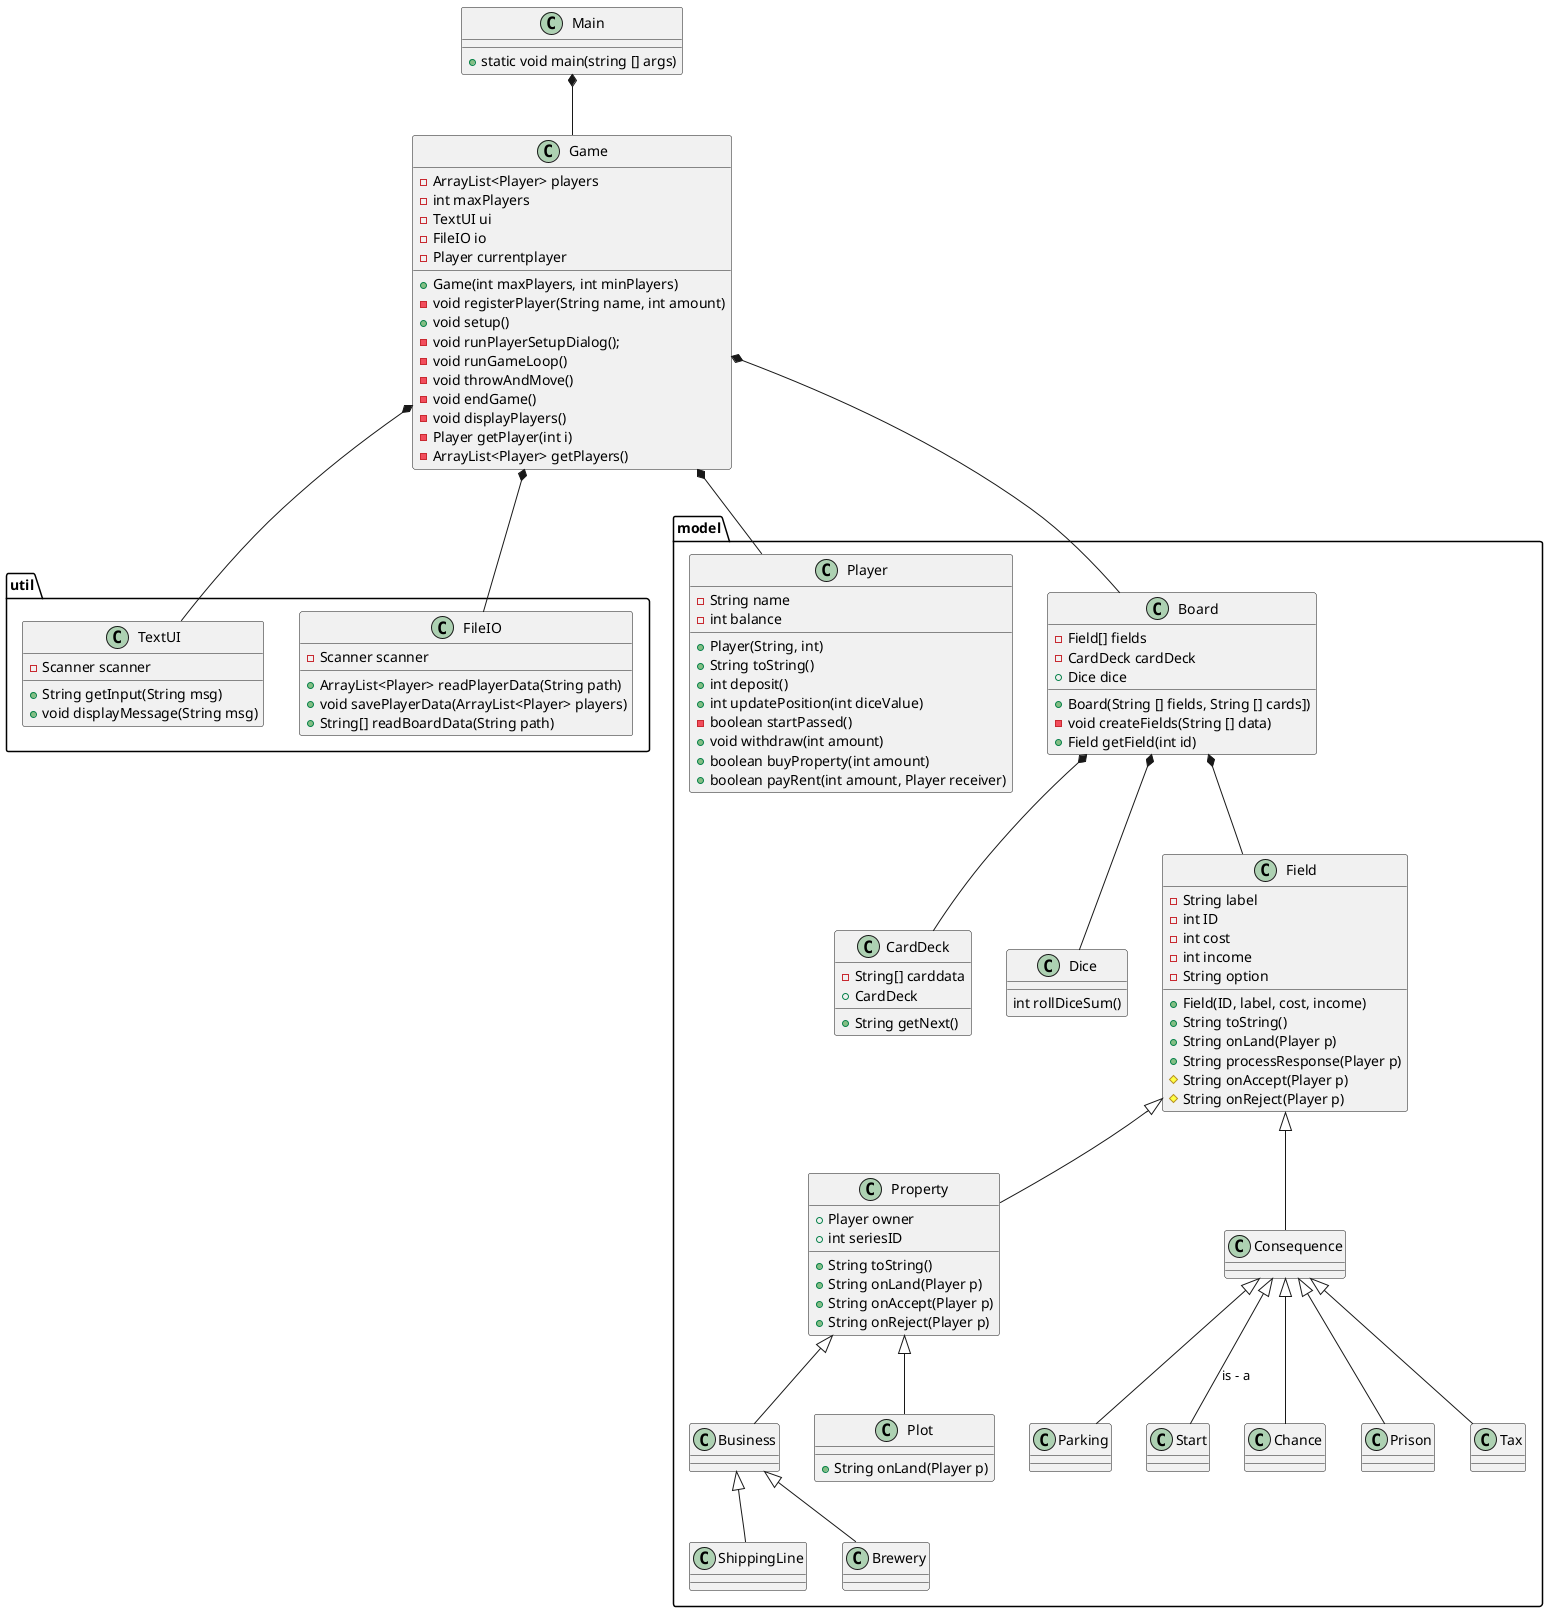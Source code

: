 @startuml
'https://plantuml.com/class-diagram

class Main
class Game

package "util"{
class TextUI
class FileIO

}

package "model"{
class Player
class CardDeck
class Board
class Dice
class Field
class Property
class Plot
class Consequence
class Business
class Prison
class Tax
class Parking
class Start
class Chance
class ShippingLine
class Brewery
}


Property : + Player owner
Property : + int seriesID
Property : + String toString()
Property : + String onLand(Player p)
Property : + String onAccept(Player p)
Property : + String onReject(Player p)

Plot : + String onLand(Player p)


Main *-- Game
Game *-- TextUI
Game *-- FileIO
Game *-- Player
Game *--Board
Board *-- Dice
Board *-- Field
Board *-- CardDeck
Field <|-- Property
Field <|-- Consequence

Property <|-- Plot
Property <|-- Business
Business <|-- ShippingLine
Business <|-- Brewery
Consequence <|-- Prison
Consequence <|-- Tax
Consequence <|-- Parking
Consequence <|-- Start : is - a
Consequence <|-- Chance


Main : + static void main(string [] args)

Player  : - String name
Player  : - int balance
Player  : + Player(String, int)
Player  : + String toString()
Player  : + int deposit()
'-----------new:
Player  : +int updatePosition(int diceValue)
Player : -boolean startPassed()
Player  : + void withdraw(int amount)
Player : + boolean buyProperty(int amount)
Player : + boolean payRent(int amount, Player receiver)


Game : - ArrayList<Player> players
Game : - int maxPlayers
Game : - TextUI ui
Game : - FileIO io
Game : - Player currentplayer
Game : + Game(int maxPlayers, int minPlayers)
Game : - void registerPlayer(String name, int amount)
Game : + void setup()
Game : - void runPlayerSetupDialog();
Game : - void runGameLoop()
Game : - void throwAndMove()
Game : - void endGame()
Game : - void displayPlayers()
Game : - Player getPlayer(int i)
Game : - ArrayList<Player> getPlayers()

TextUI : + String getInput(String msg)
TextUI : - Scanner scanner
TextUI : + void displayMessage(String msg)


FileIO : - Scanner scanner
FileIO : + ArrayList<Player> readPlayerData(String path)
FileIO : + void savePlayerData(ArrayList<Player> players)
FileIO : + String[] readBoardData(String path)

Field : - String label
Field : - int ID
Field : - int cost
Field : - int income
Field : - String option
Field : + Field(ID, label, cost, income)
Field : + String toString()
Field : + String onLand(Player p)
Field : + String processResponse(Player p)
Field : # String onAccept(Player p)
Field : # String onReject(Player p)


Board : - Field[] fields
Board : - CardDeck cardDeck
Board : + Dice dice
Board : + Board(String [] fields, String [] cards])
Board : - void createFields(String [] data)
Board : + Field getField(int id)

CardDeck : - String[] carddata
CardDeck : + CardDeck
CardDeck : + String getNext()

Dice : int rollDiceSum()
@enduml